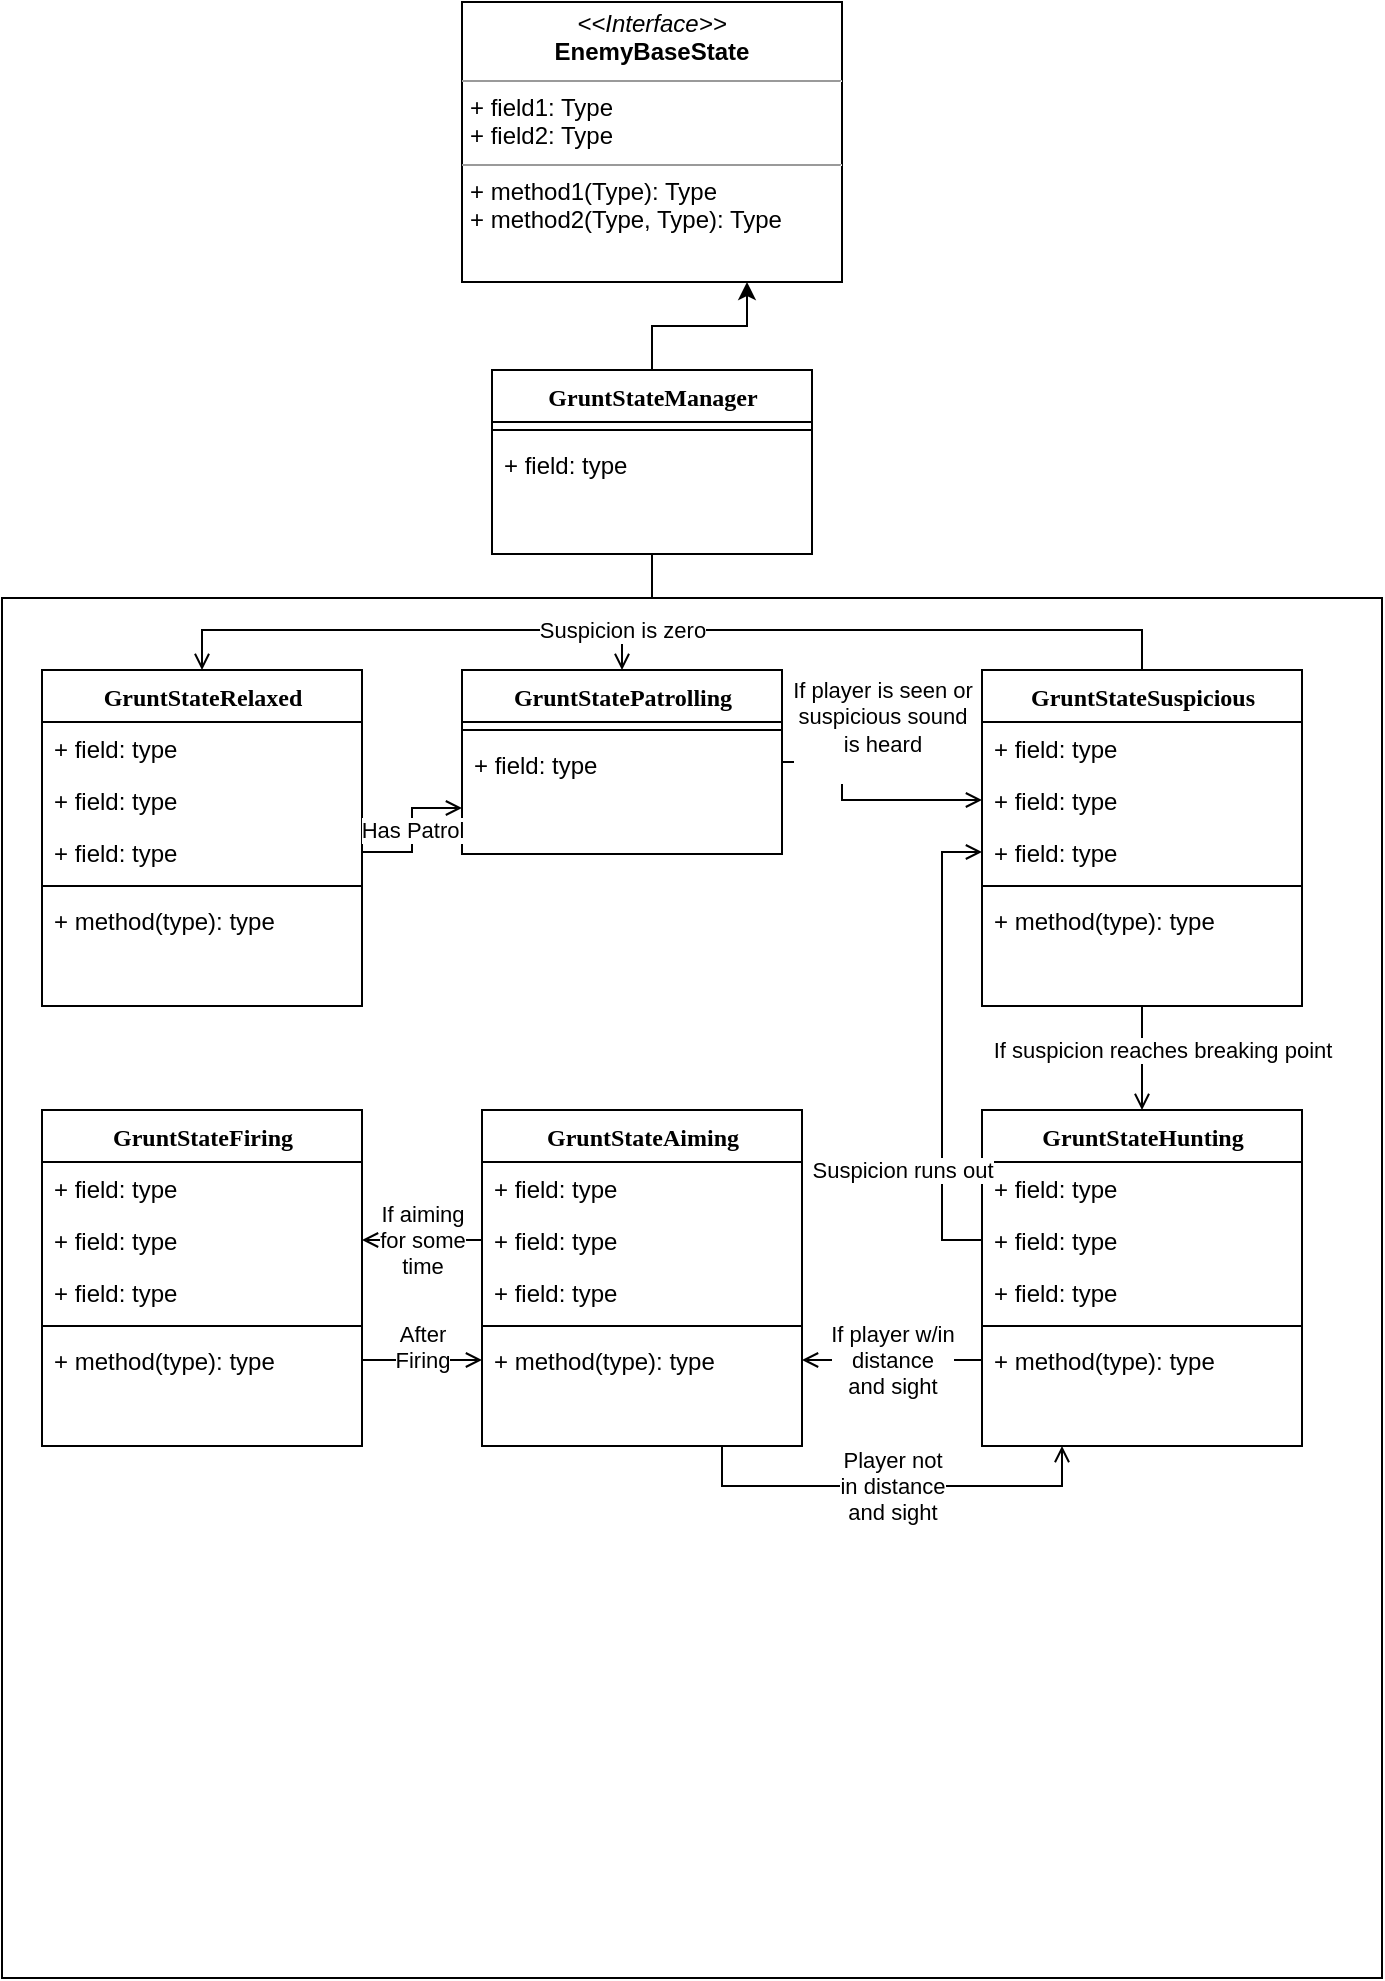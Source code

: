<mxfile version="20.0.4" type="device"><diagram name="Page-1" id="6133507b-19e7-1e82-6fc7-422aa6c4b21f"><mxGraphModel dx="1483" dy="780" grid="1" gridSize="10" guides="1" tooltips="1" connect="1" arrows="1" fold="1" page="1" pageScale="1" pageWidth="1100" pageHeight="850" background="none" math="0" shadow="0"><root><mxCell id="0"/><mxCell id="1" parent="0"/><mxCell id="PvOXjz5V-tRBH6KUIxFK-29" value="" style="whiteSpace=wrap;html=1;aspect=fixed;" vertex="1" parent="1"><mxGeometry x="10" y="524" width="690" height="690" as="geometry"/></mxCell><mxCell id="PvOXjz5V-tRBH6KUIxFK-30" style="edgeStyle=orthogonalEdgeStyle;rounded=0;orthogonalLoop=1;jettySize=auto;html=1;exitX=0.5;exitY=0;exitDx=0;exitDy=0;entryX=0.5;entryY=1;entryDx=0;entryDy=0;endArrow=none;endFill=0;" edge="1" parent="1" source="PvOXjz5V-tRBH6KUIxFK-29" target="PvOXjz5V-tRBH6KUIxFK-25"><mxGeometry relative="1" as="geometry"/></mxCell><mxCell id="PvOXjz5V-tRBH6KUIxFK-32" value="&lt;div&gt;If player is seen or &lt;br&gt;&lt;/div&gt;&lt;div&gt;suspicious sound &lt;br&gt;is heard&lt;/div&gt;&lt;div&gt;&lt;br&gt;&lt;/div&gt;" style="edgeStyle=orthogonalEdgeStyle;rounded=0;orthogonalLoop=1;jettySize=auto;html=1;exitX=1;exitY=0.5;exitDx=0;exitDy=0;entryX=0;entryY=0.5;entryDx=0;entryDy=0;endArrow=open;endFill=0;" edge="1" parent="1" source="78961159f06e98e8-69" target="PvOXjz5V-tRBH6KUIxFK-3"><mxGeometry x="-0.496" y="26" relative="1" as="geometry"><Array as="points"><mxPoint x="430" y="625"/></Array><mxPoint x="-6" y="-16" as="offset"/></mxGeometry></mxCell><mxCell id="235556782a83e6d0-1" value="GruntStateRelaxed" style="swimlane;html=1;fontStyle=1;align=center;verticalAlign=top;childLayout=stackLayout;horizontal=1;startSize=26;horizontalStack=0;resizeParent=1;resizeLast=0;collapsible=1;marginBottom=0;swimlaneFillColor=#ffffff;rounded=0;shadow=0;comic=0;labelBackgroundColor=none;strokeWidth=1;fillColor=none;fontFamily=Verdana;fontSize=12" parent="1" vertex="1"><mxGeometry x="30" y="560" width="160" height="168" as="geometry"/></mxCell><mxCell id="235556782a83e6d0-2" value="+ field: type" style="text;html=1;strokeColor=none;fillColor=none;align=left;verticalAlign=top;spacingLeft=4;spacingRight=4;whiteSpace=wrap;overflow=hidden;rotatable=0;points=[[0,0.5],[1,0.5]];portConstraint=eastwest;" parent="235556782a83e6d0-1" vertex="1"><mxGeometry y="26" width="160" height="26" as="geometry"/></mxCell><mxCell id="235556782a83e6d0-3" value="+ field: type" style="text;html=1;strokeColor=none;fillColor=none;align=left;verticalAlign=top;spacingLeft=4;spacingRight=4;whiteSpace=wrap;overflow=hidden;rotatable=0;points=[[0,0.5],[1,0.5]];portConstraint=eastwest;" parent="235556782a83e6d0-1" vertex="1"><mxGeometry y="52" width="160" height="26" as="geometry"/></mxCell><mxCell id="235556782a83e6d0-5" value="+ field: type" style="text;html=1;strokeColor=none;fillColor=none;align=left;verticalAlign=top;spacingLeft=4;spacingRight=4;whiteSpace=wrap;overflow=hidden;rotatable=0;points=[[0,0.5],[1,0.5]];portConstraint=eastwest;" parent="235556782a83e6d0-1" vertex="1"><mxGeometry y="78" width="160" height="26" as="geometry"/></mxCell><mxCell id="235556782a83e6d0-6" value="" style="line;html=1;strokeWidth=1;fillColor=none;align=left;verticalAlign=middle;spacingTop=-1;spacingLeft=3;spacingRight=3;rotatable=0;labelPosition=right;points=[];portConstraint=eastwest;" parent="235556782a83e6d0-1" vertex="1"><mxGeometry y="104" width="160" height="8" as="geometry"/></mxCell><mxCell id="235556782a83e6d0-7" value="+ method(type): type" style="text;html=1;strokeColor=none;fillColor=none;align=left;verticalAlign=top;spacingLeft=4;spacingRight=4;whiteSpace=wrap;overflow=hidden;rotatable=0;points=[[0,0.5],[1,0.5]];portConstraint=eastwest;" parent="235556782a83e6d0-1" vertex="1"><mxGeometry y="112" width="160" height="26" as="geometry"/></mxCell><mxCell id="78961159f06e98e8-69" value="GruntStatePatrolling" style="swimlane;html=1;fontStyle=1;align=center;verticalAlign=top;childLayout=stackLayout;horizontal=1;startSize=26;horizontalStack=0;resizeParent=1;resizeLast=0;collapsible=1;marginBottom=0;swimlaneFillColor=#ffffff;rounded=0;shadow=0;comic=0;labelBackgroundColor=none;strokeWidth=1;fillColor=none;fontFamily=Verdana;fontSize=12" parent="1" vertex="1"><mxGeometry x="240" y="560" width="160" height="92" as="geometry"/></mxCell><mxCell id="78961159f06e98e8-77" value="" style="line;html=1;strokeWidth=1;fillColor=none;align=left;verticalAlign=middle;spacingTop=-1;spacingLeft=3;spacingRight=3;rotatable=0;labelPosition=right;points=[];portConstraint=eastwest;" parent="78961159f06e98e8-69" vertex="1"><mxGeometry y="26" width="160" height="8" as="geometry"/></mxCell><mxCell id="78961159f06e98e8-70" value="+ field: type" style="text;html=1;strokeColor=none;fillColor=none;align=left;verticalAlign=top;spacingLeft=4;spacingRight=4;whiteSpace=wrap;overflow=hidden;rotatable=0;points=[[0,0.5],[1,0.5]];portConstraint=eastwest;" parent="78961159f06e98e8-69" vertex="1"><mxGeometry y="34" width="160" height="26" as="geometry"/></mxCell><mxCell id="b94bc138ca980ef-1" value="&lt;p style=&quot;margin:0px;margin-top:4px;text-align:center;&quot;&gt;&lt;i&gt;&amp;lt;&amp;lt;Interface&amp;gt;&amp;gt;&lt;/i&gt;&lt;br&gt;&lt;b&gt;EnemyBaseState&lt;/b&gt;&lt;/p&gt;&lt;hr size=&quot;1&quot;&gt;&lt;p style=&quot;margin:0px;margin-left:4px;&quot;&gt;+ field1: Type&lt;br&gt;+ field2: Type&lt;/p&gt;&lt;hr size=&quot;1&quot;&gt;&lt;p style=&quot;margin:0px;margin-left:4px;&quot;&gt;+ method1(Type): Type&lt;br&gt;+ method2(Type, Type): Type&lt;/p&gt;" style="verticalAlign=top;align=left;overflow=fill;fontSize=12;fontFamily=Helvetica;html=1;rounded=0;shadow=0;comic=0;labelBackgroundColor=none;strokeWidth=1" parent="1" vertex="1"><mxGeometry x="240" y="226" width="190" height="140" as="geometry"/></mxCell><mxCell id="PvOXjz5V-tRBH6KUIxFK-33" value="If suspicion reaches breaking point " style="edgeStyle=orthogonalEdgeStyle;rounded=0;orthogonalLoop=1;jettySize=auto;html=1;exitX=0.5;exitY=1;exitDx=0;exitDy=0;endArrow=open;endFill=0;" edge="1" parent="1" source="PvOXjz5V-tRBH6KUIxFK-1" target="PvOXjz5V-tRBH6KUIxFK-7"><mxGeometry x="-0.154" y="10" relative="1" as="geometry"><mxPoint as="offset"/></mxGeometry></mxCell><mxCell id="PvOXjz5V-tRBH6KUIxFK-1" value="GruntStateSuspicious" style="swimlane;html=1;fontStyle=1;align=center;verticalAlign=top;childLayout=stackLayout;horizontal=1;startSize=26;horizontalStack=0;resizeParent=1;resizeLast=0;collapsible=1;marginBottom=0;swimlaneFillColor=#ffffff;rounded=0;shadow=0;comic=0;labelBackgroundColor=none;strokeWidth=1;fillColor=none;fontFamily=Verdana;fontSize=12" vertex="1" parent="1"><mxGeometry x="500" y="560" width="160" height="168" as="geometry"/></mxCell><mxCell id="PvOXjz5V-tRBH6KUIxFK-2" value="+ field: type" style="text;html=1;strokeColor=none;fillColor=none;align=left;verticalAlign=top;spacingLeft=4;spacingRight=4;whiteSpace=wrap;overflow=hidden;rotatable=0;points=[[0,0.5],[1,0.5]];portConstraint=eastwest;" vertex="1" parent="PvOXjz5V-tRBH6KUIxFK-1"><mxGeometry y="26" width="160" height="26" as="geometry"/></mxCell><mxCell id="PvOXjz5V-tRBH6KUIxFK-3" value="+ field: type" style="text;html=1;strokeColor=none;fillColor=none;align=left;verticalAlign=top;spacingLeft=4;spacingRight=4;whiteSpace=wrap;overflow=hidden;rotatable=0;points=[[0,0.5],[1,0.5]];portConstraint=eastwest;" vertex="1" parent="PvOXjz5V-tRBH6KUIxFK-1"><mxGeometry y="52" width="160" height="26" as="geometry"/></mxCell><mxCell id="PvOXjz5V-tRBH6KUIxFK-4" value="+ field: type" style="text;html=1;strokeColor=none;fillColor=none;align=left;verticalAlign=top;spacingLeft=4;spacingRight=4;whiteSpace=wrap;overflow=hidden;rotatable=0;points=[[0,0.5],[1,0.5]];portConstraint=eastwest;" vertex="1" parent="PvOXjz5V-tRBH6KUIxFK-1"><mxGeometry y="78" width="160" height="26" as="geometry"/></mxCell><mxCell id="PvOXjz5V-tRBH6KUIxFK-5" value="" style="line;html=1;strokeWidth=1;fillColor=none;align=left;verticalAlign=middle;spacingTop=-1;spacingLeft=3;spacingRight=3;rotatable=0;labelPosition=right;points=[];portConstraint=eastwest;" vertex="1" parent="PvOXjz5V-tRBH6KUIxFK-1"><mxGeometry y="104" width="160" height="8" as="geometry"/></mxCell><mxCell id="PvOXjz5V-tRBH6KUIxFK-6" value="+ method(type): type" style="text;html=1;strokeColor=none;fillColor=none;align=left;verticalAlign=top;spacingLeft=4;spacingRight=4;whiteSpace=wrap;overflow=hidden;rotatable=0;points=[[0,0.5],[1,0.5]];portConstraint=eastwest;" vertex="1" parent="PvOXjz5V-tRBH6KUIxFK-1"><mxGeometry y="112" width="160" height="26" as="geometry"/></mxCell><mxCell id="PvOXjz5V-tRBH6KUIxFK-7" value="GruntStateHunting" style="swimlane;html=1;fontStyle=1;align=center;verticalAlign=top;childLayout=stackLayout;horizontal=1;startSize=26;horizontalStack=0;resizeParent=1;resizeLast=0;collapsible=1;marginBottom=0;swimlaneFillColor=#ffffff;rounded=0;shadow=0;comic=0;labelBackgroundColor=none;strokeWidth=1;fillColor=none;fontFamily=Verdana;fontSize=12" vertex="1" parent="1"><mxGeometry x="500" y="780" width="160" height="168" as="geometry"/></mxCell><mxCell id="PvOXjz5V-tRBH6KUIxFK-8" value="+ field: type" style="text;html=1;strokeColor=none;fillColor=none;align=left;verticalAlign=top;spacingLeft=4;spacingRight=4;whiteSpace=wrap;overflow=hidden;rotatable=0;points=[[0,0.5],[1,0.5]];portConstraint=eastwest;" vertex="1" parent="PvOXjz5V-tRBH6KUIxFK-7"><mxGeometry y="26" width="160" height="26" as="geometry"/></mxCell><mxCell id="PvOXjz5V-tRBH6KUIxFK-9" value="+ field: type" style="text;html=1;strokeColor=none;fillColor=none;align=left;verticalAlign=top;spacingLeft=4;spacingRight=4;whiteSpace=wrap;overflow=hidden;rotatable=0;points=[[0,0.5],[1,0.5]];portConstraint=eastwest;" vertex="1" parent="PvOXjz5V-tRBH6KUIxFK-7"><mxGeometry y="52" width="160" height="26" as="geometry"/></mxCell><mxCell id="PvOXjz5V-tRBH6KUIxFK-10" value="+ field: type" style="text;html=1;strokeColor=none;fillColor=none;align=left;verticalAlign=top;spacingLeft=4;spacingRight=4;whiteSpace=wrap;overflow=hidden;rotatable=0;points=[[0,0.5],[1,0.5]];portConstraint=eastwest;" vertex="1" parent="PvOXjz5V-tRBH6KUIxFK-7"><mxGeometry y="78" width="160" height="26" as="geometry"/></mxCell><mxCell id="PvOXjz5V-tRBH6KUIxFK-11" value="" style="line;html=1;strokeWidth=1;fillColor=none;align=left;verticalAlign=middle;spacingTop=-1;spacingLeft=3;spacingRight=3;rotatable=0;labelPosition=right;points=[];portConstraint=eastwest;" vertex="1" parent="PvOXjz5V-tRBH6KUIxFK-7"><mxGeometry y="104" width="160" height="8" as="geometry"/></mxCell><mxCell id="PvOXjz5V-tRBH6KUIxFK-12" value="+ method(type): type" style="text;html=1;strokeColor=none;fillColor=none;align=left;verticalAlign=top;spacingLeft=4;spacingRight=4;whiteSpace=wrap;overflow=hidden;rotatable=0;points=[[0,0.5],[1,0.5]];portConstraint=eastwest;" vertex="1" parent="PvOXjz5V-tRBH6KUIxFK-7"><mxGeometry y="112" width="160" height="26" as="geometry"/></mxCell><mxCell id="PvOXjz5V-tRBH6KUIxFK-41" value="Player not &lt;br&gt;in distance&lt;br&gt;and sight" style="edgeStyle=orthogonalEdgeStyle;rounded=0;orthogonalLoop=1;jettySize=auto;html=1;exitX=0.75;exitY=1;exitDx=0;exitDy=0;entryX=0.25;entryY=1;entryDx=0;entryDy=0;endArrow=open;endFill=0;" edge="1" parent="1" source="PvOXjz5V-tRBH6KUIxFK-13" target="PvOXjz5V-tRBH6KUIxFK-7"><mxGeometry relative="1" as="geometry"/></mxCell><mxCell id="PvOXjz5V-tRBH6KUIxFK-13" value="&lt;div&gt;GruntStateAiming&lt;/div&gt;&lt;div&gt;&lt;br&gt;&lt;/div&gt;" style="swimlane;html=1;fontStyle=1;align=center;verticalAlign=top;childLayout=stackLayout;horizontal=1;startSize=26;horizontalStack=0;resizeParent=1;resizeLast=0;collapsible=1;marginBottom=0;swimlaneFillColor=#ffffff;rounded=0;shadow=0;comic=0;labelBackgroundColor=none;strokeWidth=1;fillColor=none;fontFamily=Verdana;fontSize=12" vertex="1" parent="1"><mxGeometry x="250" y="780" width="160" height="168" as="geometry"/></mxCell><mxCell id="PvOXjz5V-tRBH6KUIxFK-14" value="+ field: type" style="text;html=1;strokeColor=none;fillColor=none;align=left;verticalAlign=top;spacingLeft=4;spacingRight=4;whiteSpace=wrap;overflow=hidden;rotatable=0;points=[[0,0.5],[1,0.5]];portConstraint=eastwest;" vertex="1" parent="PvOXjz5V-tRBH6KUIxFK-13"><mxGeometry y="26" width="160" height="26" as="geometry"/></mxCell><mxCell id="PvOXjz5V-tRBH6KUIxFK-15" value="+ field: type" style="text;html=1;strokeColor=none;fillColor=none;align=left;verticalAlign=top;spacingLeft=4;spacingRight=4;whiteSpace=wrap;overflow=hidden;rotatable=0;points=[[0,0.5],[1,0.5]];portConstraint=eastwest;" vertex="1" parent="PvOXjz5V-tRBH6KUIxFK-13"><mxGeometry y="52" width="160" height="26" as="geometry"/></mxCell><mxCell id="PvOXjz5V-tRBH6KUIxFK-16" value="+ field: type" style="text;html=1;strokeColor=none;fillColor=none;align=left;verticalAlign=top;spacingLeft=4;spacingRight=4;whiteSpace=wrap;overflow=hidden;rotatable=0;points=[[0,0.5],[1,0.5]];portConstraint=eastwest;" vertex="1" parent="PvOXjz5V-tRBH6KUIxFK-13"><mxGeometry y="78" width="160" height="26" as="geometry"/></mxCell><mxCell id="PvOXjz5V-tRBH6KUIxFK-17" value="" style="line;html=1;strokeWidth=1;fillColor=none;align=left;verticalAlign=middle;spacingTop=-1;spacingLeft=3;spacingRight=3;rotatable=0;labelPosition=right;points=[];portConstraint=eastwest;" vertex="1" parent="PvOXjz5V-tRBH6KUIxFK-13"><mxGeometry y="104" width="160" height="8" as="geometry"/></mxCell><mxCell id="PvOXjz5V-tRBH6KUIxFK-18" value="+ method(type): type" style="text;html=1;strokeColor=none;fillColor=none;align=left;verticalAlign=top;spacingLeft=4;spacingRight=4;whiteSpace=wrap;overflow=hidden;rotatable=0;points=[[0,0.5],[1,0.5]];portConstraint=eastwest;" vertex="1" parent="PvOXjz5V-tRBH6KUIxFK-13"><mxGeometry y="112" width="160" height="26" as="geometry"/></mxCell><mxCell id="PvOXjz5V-tRBH6KUIxFK-19" value="GruntStateFiring" style="swimlane;html=1;fontStyle=1;align=center;verticalAlign=top;childLayout=stackLayout;horizontal=1;startSize=26;horizontalStack=0;resizeParent=1;resizeLast=0;collapsible=1;marginBottom=0;swimlaneFillColor=#ffffff;rounded=0;shadow=0;comic=0;labelBackgroundColor=none;strokeWidth=1;fillColor=none;fontFamily=Verdana;fontSize=12" vertex="1" parent="1"><mxGeometry x="30" y="780" width="160" height="168" as="geometry"/></mxCell><mxCell id="PvOXjz5V-tRBH6KUIxFK-20" value="+ field: type" style="text;html=1;strokeColor=none;fillColor=none;align=left;verticalAlign=top;spacingLeft=4;spacingRight=4;whiteSpace=wrap;overflow=hidden;rotatable=0;points=[[0,0.5],[1,0.5]];portConstraint=eastwest;" vertex="1" parent="PvOXjz5V-tRBH6KUIxFK-19"><mxGeometry y="26" width="160" height="26" as="geometry"/></mxCell><mxCell id="PvOXjz5V-tRBH6KUIxFK-21" value="+ field: type" style="text;html=1;strokeColor=none;fillColor=none;align=left;verticalAlign=top;spacingLeft=4;spacingRight=4;whiteSpace=wrap;overflow=hidden;rotatable=0;points=[[0,0.5],[1,0.5]];portConstraint=eastwest;" vertex="1" parent="PvOXjz5V-tRBH6KUIxFK-19"><mxGeometry y="52" width="160" height="26" as="geometry"/></mxCell><mxCell id="PvOXjz5V-tRBH6KUIxFK-22" value="+ field: type" style="text;html=1;strokeColor=none;fillColor=none;align=left;verticalAlign=top;spacingLeft=4;spacingRight=4;whiteSpace=wrap;overflow=hidden;rotatable=0;points=[[0,0.5],[1,0.5]];portConstraint=eastwest;" vertex="1" parent="PvOXjz5V-tRBH6KUIxFK-19"><mxGeometry y="78" width="160" height="26" as="geometry"/></mxCell><mxCell id="PvOXjz5V-tRBH6KUIxFK-23" value="" style="line;html=1;strokeWidth=1;fillColor=none;align=left;verticalAlign=middle;spacingTop=-1;spacingLeft=3;spacingRight=3;rotatable=0;labelPosition=right;points=[];portConstraint=eastwest;" vertex="1" parent="PvOXjz5V-tRBH6KUIxFK-19"><mxGeometry y="104" width="160" height="8" as="geometry"/></mxCell><mxCell id="PvOXjz5V-tRBH6KUIxFK-24" value="+ method(type): type" style="text;html=1;strokeColor=none;fillColor=none;align=left;verticalAlign=top;spacingLeft=4;spacingRight=4;whiteSpace=wrap;overflow=hidden;rotatable=0;points=[[0,0.5],[1,0.5]];portConstraint=eastwest;" vertex="1" parent="PvOXjz5V-tRBH6KUIxFK-19"><mxGeometry y="112" width="160" height="26" as="geometry"/></mxCell><mxCell id="PvOXjz5V-tRBH6KUIxFK-28" style="edgeStyle=orthogonalEdgeStyle;rounded=0;orthogonalLoop=1;jettySize=auto;html=1;exitX=0.5;exitY=0;exitDx=0;exitDy=0;entryX=0.75;entryY=1;entryDx=0;entryDy=0;" edge="1" parent="1" source="PvOXjz5V-tRBH6KUIxFK-25" target="b94bc138ca980ef-1"><mxGeometry relative="1" as="geometry"/></mxCell><mxCell id="PvOXjz5V-tRBH6KUIxFK-25" value="GruntStateManager" style="swimlane;html=1;fontStyle=1;align=center;verticalAlign=top;childLayout=stackLayout;horizontal=1;startSize=26;horizontalStack=0;resizeParent=1;resizeLast=0;collapsible=1;marginBottom=0;swimlaneFillColor=#ffffff;rounded=0;shadow=0;comic=0;labelBackgroundColor=none;strokeWidth=1;fillColor=none;fontFamily=Verdana;fontSize=12" vertex="1" parent="1"><mxGeometry x="255" y="410" width="160" height="92" as="geometry"/></mxCell><mxCell id="PvOXjz5V-tRBH6KUIxFK-26" value="" style="line;html=1;strokeWidth=1;fillColor=none;align=left;verticalAlign=middle;spacingTop=-1;spacingLeft=3;spacingRight=3;rotatable=0;labelPosition=right;points=[];portConstraint=eastwest;" vertex="1" parent="PvOXjz5V-tRBH6KUIxFK-25"><mxGeometry y="26" width="160" height="8" as="geometry"/></mxCell><mxCell id="PvOXjz5V-tRBH6KUIxFK-27" value="+ field: type" style="text;html=1;strokeColor=none;fillColor=none;align=left;verticalAlign=top;spacingLeft=4;spacingRight=4;whiteSpace=wrap;overflow=hidden;rotatable=0;points=[[0,0.5],[1,0.5]];portConstraint=eastwest;" vertex="1" parent="PvOXjz5V-tRBH6KUIxFK-25"><mxGeometry y="34" width="160" height="26" as="geometry"/></mxCell><mxCell id="PvOXjz5V-tRBH6KUIxFK-31" value="Has Patrol" style="edgeStyle=orthogonalEdgeStyle;rounded=0;orthogonalLoop=1;jettySize=auto;html=1;exitX=1;exitY=0.5;exitDx=0;exitDy=0;entryX=0;entryY=0.75;entryDx=0;entryDy=0;endArrow=open;endFill=0;" edge="1" parent="1" source="235556782a83e6d0-5" target="78961159f06e98e8-69"><mxGeometry relative="1" as="geometry"/></mxCell><mxCell id="PvOXjz5V-tRBH6KUIxFK-34" value="If player w/in &lt;br&gt;distance&lt;br&gt;and sight" style="edgeStyle=orthogonalEdgeStyle;rounded=0;orthogonalLoop=1;jettySize=auto;html=1;exitX=0;exitY=0.5;exitDx=0;exitDy=0;entryX=1;entryY=0.5;entryDx=0;entryDy=0;endArrow=open;endFill=0;" edge="1" parent="1" source="PvOXjz5V-tRBH6KUIxFK-12" target="PvOXjz5V-tRBH6KUIxFK-18"><mxGeometry relative="1" as="geometry"/></mxCell><mxCell id="PvOXjz5V-tRBH6KUIxFK-39" style="edgeStyle=orthogonalEdgeStyle;rounded=0;orthogonalLoop=1;jettySize=auto;html=1;exitX=0.5;exitY=0;exitDx=0;exitDy=0;entryX=0.5;entryY=0;entryDx=0;entryDy=0;endArrow=open;endFill=0;" edge="1" parent="1" source="PvOXjz5V-tRBH6KUIxFK-1" target="235556782a83e6d0-1"><mxGeometry relative="1" as="geometry"/></mxCell><mxCell id="PvOXjz5V-tRBH6KUIxFK-35" value="If aiming&lt;br&gt;for some &lt;br&gt;time" style="edgeStyle=orthogonalEdgeStyle;rounded=0;orthogonalLoop=1;jettySize=auto;html=1;exitX=0;exitY=0.5;exitDx=0;exitDy=0;entryX=1;entryY=0.5;entryDx=0;entryDy=0;endArrow=open;endFill=0;" edge="1" parent="1" source="PvOXjz5V-tRBH6KUIxFK-15" target="PvOXjz5V-tRBH6KUIxFK-21"><mxGeometry relative="1" as="geometry"/></mxCell><mxCell id="PvOXjz5V-tRBH6KUIxFK-37" value="Suspicion runs out" style="edgeStyle=orthogonalEdgeStyle;rounded=0;orthogonalLoop=1;jettySize=auto;html=1;exitX=0;exitY=0.5;exitDx=0;exitDy=0;endArrow=open;endFill=0;entryX=0;entryY=0.5;entryDx=0;entryDy=0;" edge="1" parent="1" source="PvOXjz5V-tRBH6KUIxFK-9" target="PvOXjz5V-tRBH6KUIxFK-4"><mxGeometry x="-0.53" y="20" relative="1" as="geometry"><mxPoint x="500" y="710" as="targetPoint"/><mxPoint as="offset"/></mxGeometry></mxCell><mxCell id="PvOXjz5V-tRBH6KUIxFK-38" value="Suspicion is zero" style="edgeStyle=orthogonalEdgeStyle;rounded=0;orthogonalLoop=1;jettySize=auto;html=1;exitX=0.5;exitY=0;exitDx=0;exitDy=0;entryX=0.5;entryY=0;entryDx=0;entryDy=0;endArrow=open;endFill=0;" edge="1" parent="1" source="PvOXjz5V-tRBH6KUIxFK-1" target="78961159f06e98e8-69"><mxGeometry x="0.867" relative="1" as="geometry"><mxPoint as="offset"/></mxGeometry></mxCell><mxCell id="PvOXjz5V-tRBH6KUIxFK-40" value="After&lt;br&gt;&lt;div&gt;Firing&lt;/div&gt;&lt;div&gt;&lt;br&gt;&lt;/div&gt;" style="edgeStyle=orthogonalEdgeStyle;rounded=0;orthogonalLoop=1;jettySize=auto;html=1;exitX=1;exitY=0.5;exitDx=0;exitDy=0;endArrow=open;endFill=0;" edge="1" parent="1" source="PvOXjz5V-tRBH6KUIxFK-24" target="PvOXjz5V-tRBH6KUIxFK-18"><mxGeometry relative="1" as="geometry"/></mxCell></root></mxGraphModel></diagram></mxfile>